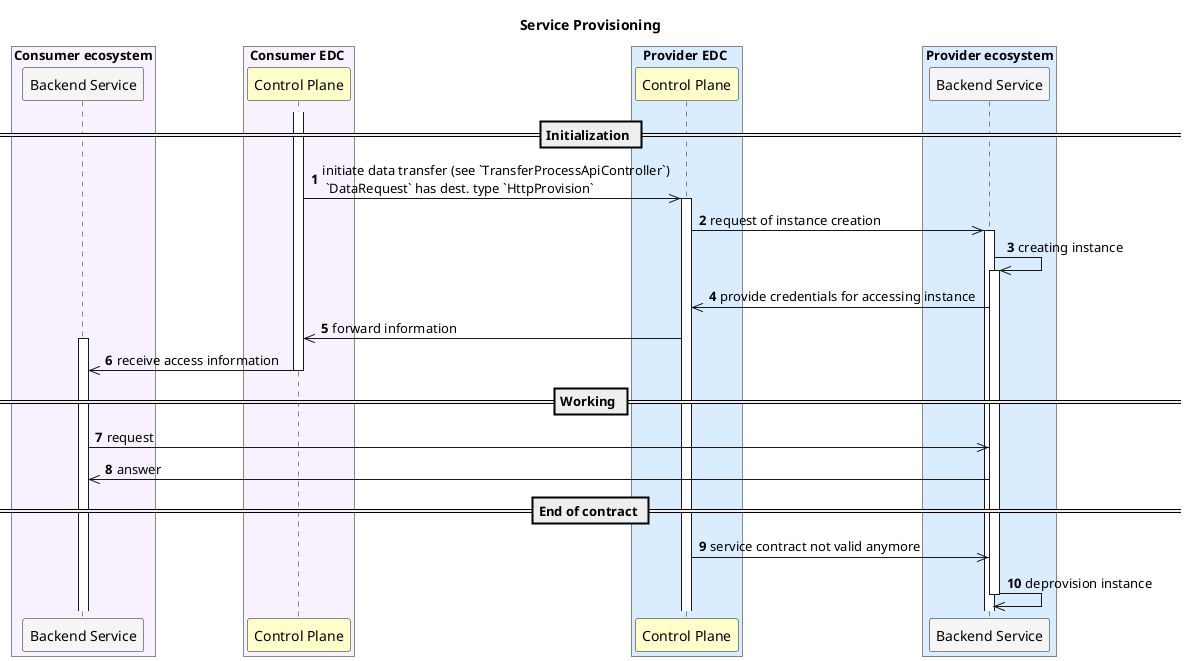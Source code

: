 @startuml service-provisioning
skinParam NoteBackgroundColor WhiteSmoke
skinParam NoteFontColor Black
skinParam ParticipantBackgroundColor WhiteSmoke
skinParam ActorBackgroundColor WhiteSmoke
skinParam AgentBackgroundColor White
skinParam AgentBorderColor SkyBlue
skinparam shadowing false
skinparam BoxPadding 10

!define ConsumerColor f8f2ff
!define ProviderColor d9edff
!define WarningColor Business
!define LeadColor Technology

autonumber

box "Consumer ecosystem" #ConsumerColor
    participant CBE as "Backend Service"
end box

box Consumer EDC #ConsumerColor
    participant CCP as "Control Plane" #Business
end box

box Provider EDC #ProviderColor
    participant PCP as "Control Plane" #Business
end box

box "Provider ecosystem" #ProviderColor
    participant PBE as "Backend Service"
end box

title
 **Service Provisioning**
end title
autonumber 1
== Initialization ==

activate CCP
CCP ->> PCP : initiate data transfer (see `TransferProcessApiController`)\n `DataRequest` has dest. type `HttpProvision`
activate PCP
PCP ->> PBE : request of instance creation
activate PBE
PBE->>PBE: creating instance
activate PBE
PBE->>PCP: provide credentials for accessing instance
PCP->>CCP: forward information
activate CBE
CCP->>CBE: receive access information
deactivate CCP

== Working ==

CBE->>PBE: request
PBE->>CBE: answer

== End of contract ==
PCP->>PBE: service contract not valid anymore
PBE->>PBE: deprovision instance
deactivate PBE


@enduml